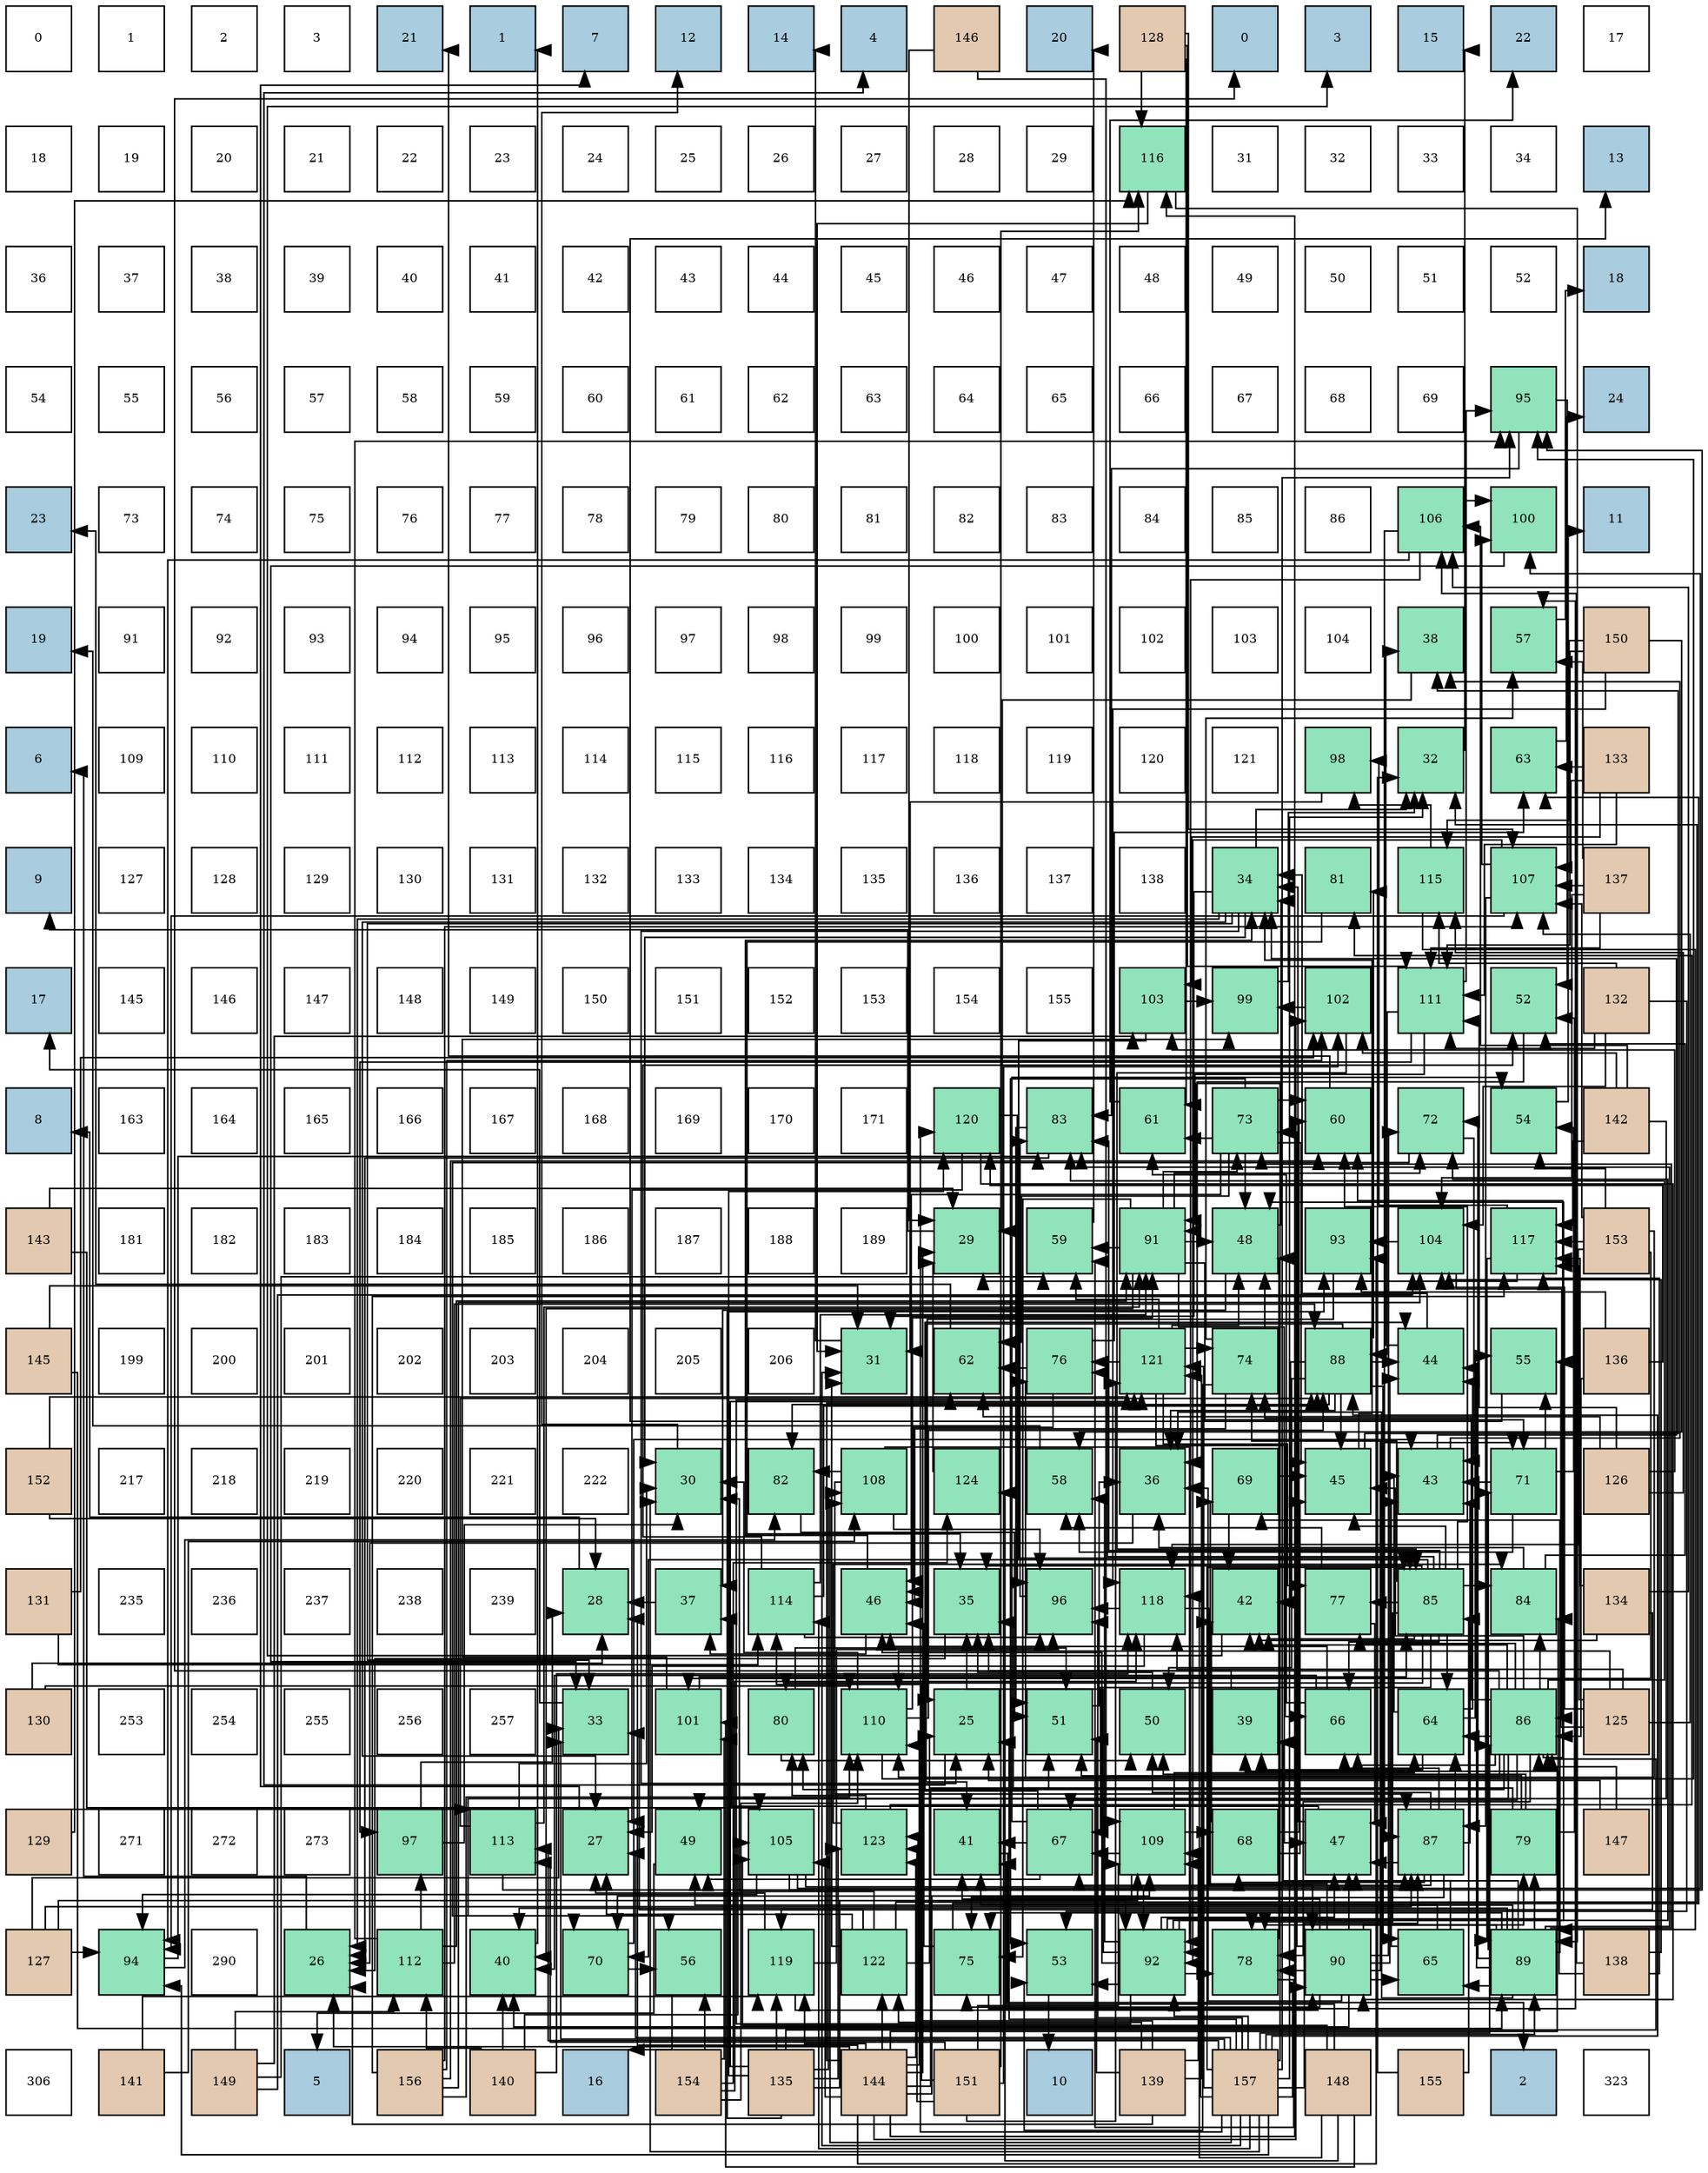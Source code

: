digraph layout{
 rankdir=TB;
 splines=ortho;
 node [style=filled shape=square fixedsize=true width=0.6];
0[label="0", fontsize=8, fillcolor="#ffffff"];
1[label="1", fontsize=8, fillcolor="#ffffff"];
2[label="2", fontsize=8, fillcolor="#ffffff"];
3[label="3", fontsize=8, fillcolor="#ffffff"];
4[label="21", fontsize=8, fillcolor="#a9ccde"];
5[label="1", fontsize=8, fillcolor="#a9ccde"];
6[label="7", fontsize=8, fillcolor="#a9ccde"];
7[label="12", fontsize=8, fillcolor="#a9ccde"];
8[label="14", fontsize=8, fillcolor="#a9ccde"];
9[label="4", fontsize=8, fillcolor="#a9ccde"];
10[label="146", fontsize=8, fillcolor="#e3c9af"];
11[label="20", fontsize=8, fillcolor="#a9ccde"];
12[label="128", fontsize=8, fillcolor="#e3c9af"];
13[label="0", fontsize=8, fillcolor="#a9ccde"];
14[label="3", fontsize=8, fillcolor="#a9ccde"];
15[label="15", fontsize=8, fillcolor="#a9ccde"];
16[label="22", fontsize=8, fillcolor="#a9ccde"];
17[label="17", fontsize=8, fillcolor="#ffffff"];
18[label="18", fontsize=8, fillcolor="#ffffff"];
19[label="19", fontsize=8, fillcolor="#ffffff"];
20[label="20", fontsize=8, fillcolor="#ffffff"];
21[label="21", fontsize=8, fillcolor="#ffffff"];
22[label="22", fontsize=8, fillcolor="#ffffff"];
23[label="23", fontsize=8, fillcolor="#ffffff"];
24[label="24", fontsize=8, fillcolor="#ffffff"];
25[label="25", fontsize=8, fillcolor="#ffffff"];
26[label="26", fontsize=8, fillcolor="#ffffff"];
27[label="27", fontsize=8, fillcolor="#ffffff"];
28[label="28", fontsize=8, fillcolor="#ffffff"];
29[label="29", fontsize=8, fillcolor="#ffffff"];
30[label="116", fontsize=8, fillcolor="#91e3bb"];
31[label="31", fontsize=8, fillcolor="#ffffff"];
32[label="32", fontsize=8, fillcolor="#ffffff"];
33[label="33", fontsize=8, fillcolor="#ffffff"];
34[label="34", fontsize=8, fillcolor="#ffffff"];
35[label="13", fontsize=8, fillcolor="#a9ccde"];
36[label="36", fontsize=8, fillcolor="#ffffff"];
37[label="37", fontsize=8, fillcolor="#ffffff"];
38[label="38", fontsize=8, fillcolor="#ffffff"];
39[label="39", fontsize=8, fillcolor="#ffffff"];
40[label="40", fontsize=8, fillcolor="#ffffff"];
41[label="41", fontsize=8, fillcolor="#ffffff"];
42[label="42", fontsize=8, fillcolor="#ffffff"];
43[label="43", fontsize=8, fillcolor="#ffffff"];
44[label="44", fontsize=8, fillcolor="#ffffff"];
45[label="45", fontsize=8, fillcolor="#ffffff"];
46[label="46", fontsize=8, fillcolor="#ffffff"];
47[label="47", fontsize=8, fillcolor="#ffffff"];
48[label="48", fontsize=8, fillcolor="#ffffff"];
49[label="49", fontsize=8, fillcolor="#ffffff"];
50[label="50", fontsize=8, fillcolor="#ffffff"];
51[label="51", fontsize=8, fillcolor="#ffffff"];
52[label="52", fontsize=8, fillcolor="#ffffff"];
53[label="18", fontsize=8, fillcolor="#a9ccde"];
54[label="54", fontsize=8, fillcolor="#ffffff"];
55[label="55", fontsize=8, fillcolor="#ffffff"];
56[label="56", fontsize=8, fillcolor="#ffffff"];
57[label="57", fontsize=8, fillcolor="#ffffff"];
58[label="58", fontsize=8, fillcolor="#ffffff"];
59[label="59", fontsize=8, fillcolor="#ffffff"];
60[label="60", fontsize=8, fillcolor="#ffffff"];
61[label="61", fontsize=8, fillcolor="#ffffff"];
62[label="62", fontsize=8, fillcolor="#ffffff"];
63[label="63", fontsize=8, fillcolor="#ffffff"];
64[label="64", fontsize=8, fillcolor="#ffffff"];
65[label="65", fontsize=8, fillcolor="#ffffff"];
66[label="66", fontsize=8, fillcolor="#ffffff"];
67[label="67", fontsize=8, fillcolor="#ffffff"];
68[label="68", fontsize=8, fillcolor="#ffffff"];
69[label="69", fontsize=8, fillcolor="#ffffff"];
70[label="95", fontsize=8, fillcolor="#91e3bb"];
71[label="24", fontsize=8, fillcolor="#a9ccde"];
72[label="23", fontsize=8, fillcolor="#a9ccde"];
73[label="73", fontsize=8, fillcolor="#ffffff"];
74[label="74", fontsize=8, fillcolor="#ffffff"];
75[label="75", fontsize=8, fillcolor="#ffffff"];
76[label="76", fontsize=8, fillcolor="#ffffff"];
77[label="77", fontsize=8, fillcolor="#ffffff"];
78[label="78", fontsize=8, fillcolor="#ffffff"];
79[label="79", fontsize=8, fillcolor="#ffffff"];
80[label="80", fontsize=8, fillcolor="#ffffff"];
81[label="81", fontsize=8, fillcolor="#ffffff"];
82[label="82", fontsize=8, fillcolor="#ffffff"];
83[label="83", fontsize=8, fillcolor="#ffffff"];
84[label="84", fontsize=8, fillcolor="#ffffff"];
85[label="85", fontsize=8, fillcolor="#ffffff"];
86[label="86", fontsize=8, fillcolor="#ffffff"];
87[label="106", fontsize=8, fillcolor="#91e3bb"];
88[label="100", fontsize=8, fillcolor="#91e3bb"];
89[label="11", fontsize=8, fillcolor="#a9ccde"];
90[label="19", fontsize=8, fillcolor="#a9ccde"];
91[label="91", fontsize=8, fillcolor="#ffffff"];
92[label="92", fontsize=8, fillcolor="#ffffff"];
93[label="93", fontsize=8, fillcolor="#ffffff"];
94[label="94", fontsize=8, fillcolor="#ffffff"];
95[label="95", fontsize=8, fillcolor="#ffffff"];
96[label="96", fontsize=8, fillcolor="#ffffff"];
97[label="97", fontsize=8, fillcolor="#ffffff"];
98[label="98", fontsize=8, fillcolor="#ffffff"];
99[label="99", fontsize=8, fillcolor="#ffffff"];
100[label="100", fontsize=8, fillcolor="#ffffff"];
101[label="101", fontsize=8, fillcolor="#ffffff"];
102[label="102", fontsize=8, fillcolor="#ffffff"];
103[label="103", fontsize=8, fillcolor="#ffffff"];
104[label="104", fontsize=8, fillcolor="#ffffff"];
105[label="38", fontsize=8, fillcolor="#91e3bb"];
106[label="57", fontsize=8, fillcolor="#91e3bb"];
107[label="150", fontsize=8, fillcolor="#e3c9af"];
108[label="6", fontsize=8, fillcolor="#a9ccde"];
109[label="109", fontsize=8, fillcolor="#ffffff"];
110[label="110", fontsize=8, fillcolor="#ffffff"];
111[label="111", fontsize=8, fillcolor="#ffffff"];
112[label="112", fontsize=8, fillcolor="#ffffff"];
113[label="113", fontsize=8, fillcolor="#ffffff"];
114[label="114", fontsize=8, fillcolor="#ffffff"];
115[label="115", fontsize=8, fillcolor="#ffffff"];
116[label="116", fontsize=8, fillcolor="#ffffff"];
117[label="117", fontsize=8, fillcolor="#ffffff"];
118[label="118", fontsize=8, fillcolor="#ffffff"];
119[label="119", fontsize=8, fillcolor="#ffffff"];
120[label="120", fontsize=8, fillcolor="#ffffff"];
121[label="121", fontsize=8, fillcolor="#ffffff"];
122[label="98", fontsize=8, fillcolor="#91e3bb"];
123[label="32", fontsize=8, fillcolor="#91e3bb"];
124[label="63", fontsize=8, fillcolor="#91e3bb"];
125[label="133", fontsize=8, fillcolor="#e3c9af"];
126[label="9", fontsize=8, fillcolor="#a9ccde"];
127[label="127", fontsize=8, fillcolor="#ffffff"];
128[label="128", fontsize=8, fillcolor="#ffffff"];
129[label="129", fontsize=8, fillcolor="#ffffff"];
130[label="130", fontsize=8, fillcolor="#ffffff"];
131[label="131", fontsize=8, fillcolor="#ffffff"];
132[label="132", fontsize=8, fillcolor="#ffffff"];
133[label="133", fontsize=8, fillcolor="#ffffff"];
134[label="134", fontsize=8, fillcolor="#ffffff"];
135[label="135", fontsize=8, fillcolor="#ffffff"];
136[label="136", fontsize=8, fillcolor="#ffffff"];
137[label="137", fontsize=8, fillcolor="#ffffff"];
138[label="138", fontsize=8, fillcolor="#ffffff"];
139[label="34", fontsize=8, fillcolor="#91e3bb"];
140[label="81", fontsize=8, fillcolor="#91e3bb"];
141[label="115", fontsize=8, fillcolor="#91e3bb"];
142[label="107", fontsize=8, fillcolor="#91e3bb"];
143[label="137", fontsize=8, fillcolor="#e3c9af"];
144[label="17", fontsize=8, fillcolor="#a9ccde"];
145[label="145", fontsize=8, fillcolor="#ffffff"];
146[label="146", fontsize=8, fillcolor="#ffffff"];
147[label="147", fontsize=8, fillcolor="#ffffff"];
148[label="148", fontsize=8, fillcolor="#ffffff"];
149[label="149", fontsize=8, fillcolor="#ffffff"];
150[label="150", fontsize=8, fillcolor="#ffffff"];
151[label="151", fontsize=8, fillcolor="#ffffff"];
152[label="152", fontsize=8, fillcolor="#ffffff"];
153[label="153", fontsize=8, fillcolor="#ffffff"];
154[label="154", fontsize=8, fillcolor="#ffffff"];
155[label="155", fontsize=8, fillcolor="#ffffff"];
156[label="103", fontsize=8, fillcolor="#91e3bb"];
157[label="99", fontsize=8, fillcolor="#91e3bb"];
158[label="102", fontsize=8, fillcolor="#91e3bb"];
159[label="111", fontsize=8, fillcolor="#91e3bb"];
160[label="52", fontsize=8, fillcolor="#91e3bb"];
161[label="132", fontsize=8, fillcolor="#e3c9af"];
162[label="8", fontsize=8, fillcolor="#a9ccde"];
163[label="163", fontsize=8, fillcolor="#ffffff"];
164[label="164", fontsize=8, fillcolor="#ffffff"];
165[label="165", fontsize=8, fillcolor="#ffffff"];
166[label="166", fontsize=8, fillcolor="#ffffff"];
167[label="167", fontsize=8, fillcolor="#ffffff"];
168[label="168", fontsize=8, fillcolor="#ffffff"];
169[label="169", fontsize=8, fillcolor="#ffffff"];
170[label="170", fontsize=8, fillcolor="#ffffff"];
171[label="171", fontsize=8, fillcolor="#ffffff"];
172[label="120", fontsize=8, fillcolor="#91e3bb"];
173[label="83", fontsize=8, fillcolor="#91e3bb"];
174[label="61", fontsize=8, fillcolor="#91e3bb"];
175[label="73", fontsize=8, fillcolor="#91e3bb"];
176[label="60", fontsize=8, fillcolor="#91e3bb"];
177[label="72", fontsize=8, fillcolor="#91e3bb"];
178[label="54", fontsize=8, fillcolor="#91e3bb"];
179[label="142", fontsize=8, fillcolor="#e3c9af"];
180[label="143", fontsize=8, fillcolor="#e3c9af"];
181[label="181", fontsize=8, fillcolor="#ffffff"];
182[label="182", fontsize=8, fillcolor="#ffffff"];
183[label="183", fontsize=8, fillcolor="#ffffff"];
184[label="184", fontsize=8, fillcolor="#ffffff"];
185[label="185", fontsize=8, fillcolor="#ffffff"];
186[label="186", fontsize=8, fillcolor="#ffffff"];
187[label="187", fontsize=8, fillcolor="#ffffff"];
188[label="188", fontsize=8, fillcolor="#ffffff"];
189[label="189", fontsize=8, fillcolor="#ffffff"];
190[label="29", fontsize=8, fillcolor="#91e3bb"];
191[label="59", fontsize=8, fillcolor="#91e3bb"];
192[label="91", fontsize=8, fillcolor="#91e3bb"];
193[label="48", fontsize=8, fillcolor="#91e3bb"];
194[label="93", fontsize=8, fillcolor="#91e3bb"];
195[label="104", fontsize=8, fillcolor="#91e3bb"];
196[label="117", fontsize=8, fillcolor="#91e3bb"];
197[label="153", fontsize=8, fillcolor="#e3c9af"];
198[label="145", fontsize=8, fillcolor="#e3c9af"];
199[label="199", fontsize=8, fillcolor="#ffffff"];
200[label="200", fontsize=8, fillcolor="#ffffff"];
201[label="201", fontsize=8, fillcolor="#ffffff"];
202[label="202", fontsize=8, fillcolor="#ffffff"];
203[label="203", fontsize=8, fillcolor="#ffffff"];
204[label="204", fontsize=8, fillcolor="#ffffff"];
205[label="205", fontsize=8, fillcolor="#ffffff"];
206[label="206", fontsize=8, fillcolor="#ffffff"];
207[label="31", fontsize=8, fillcolor="#91e3bb"];
208[label="62", fontsize=8, fillcolor="#91e3bb"];
209[label="76", fontsize=8, fillcolor="#91e3bb"];
210[label="121", fontsize=8, fillcolor="#91e3bb"];
211[label="74", fontsize=8, fillcolor="#91e3bb"];
212[label="88", fontsize=8, fillcolor="#91e3bb"];
213[label="44", fontsize=8, fillcolor="#91e3bb"];
214[label="55", fontsize=8, fillcolor="#91e3bb"];
215[label="136", fontsize=8, fillcolor="#e3c9af"];
216[label="152", fontsize=8, fillcolor="#e3c9af"];
217[label="217", fontsize=8, fillcolor="#ffffff"];
218[label="218", fontsize=8, fillcolor="#ffffff"];
219[label="219", fontsize=8, fillcolor="#ffffff"];
220[label="220", fontsize=8, fillcolor="#ffffff"];
221[label="221", fontsize=8, fillcolor="#ffffff"];
222[label="222", fontsize=8, fillcolor="#ffffff"];
223[label="30", fontsize=8, fillcolor="#91e3bb"];
224[label="82", fontsize=8, fillcolor="#91e3bb"];
225[label="108", fontsize=8, fillcolor="#91e3bb"];
226[label="124", fontsize=8, fillcolor="#91e3bb"];
227[label="58", fontsize=8, fillcolor="#91e3bb"];
228[label="36", fontsize=8, fillcolor="#91e3bb"];
229[label="69", fontsize=8, fillcolor="#91e3bb"];
230[label="45", fontsize=8, fillcolor="#91e3bb"];
231[label="43", fontsize=8, fillcolor="#91e3bb"];
232[label="71", fontsize=8, fillcolor="#91e3bb"];
233[label="126", fontsize=8, fillcolor="#e3c9af"];
234[label="131", fontsize=8, fillcolor="#e3c9af"];
235[label="235", fontsize=8, fillcolor="#ffffff"];
236[label="236", fontsize=8, fillcolor="#ffffff"];
237[label="237", fontsize=8, fillcolor="#ffffff"];
238[label="238", fontsize=8, fillcolor="#ffffff"];
239[label="239", fontsize=8, fillcolor="#ffffff"];
240[label="28", fontsize=8, fillcolor="#91e3bb"];
241[label="37", fontsize=8, fillcolor="#91e3bb"];
242[label="114", fontsize=8, fillcolor="#91e3bb"];
243[label="46", fontsize=8, fillcolor="#91e3bb"];
244[label="35", fontsize=8, fillcolor="#91e3bb"];
245[label="96", fontsize=8, fillcolor="#91e3bb"];
246[label="118", fontsize=8, fillcolor="#91e3bb"];
247[label="42", fontsize=8, fillcolor="#91e3bb"];
248[label="77", fontsize=8, fillcolor="#91e3bb"];
249[label="85", fontsize=8, fillcolor="#91e3bb"];
250[label="84", fontsize=8, fillcolor="#91e3bb"];
251[label="134", fontsize=8, fillcolor="#e3c9af"];
252[label="130", fontsize=8, fillcolor="#e3c9af"];
253[label="253", fontsize=8, fillcolor="#ffffff"];
254[label="254", fontsize=8, fillcolor="#ffffff"];
255[label="255", fontsize=8, fillcolor="#ffffff"];
256[label="256", fontsize=8, fillcolor="#ffffff"];
257[label="257", fontsize=8, fillcolor="#ffffff"];
258[label="33", fontsize=8, fillcolor="#91e3bb"];
259[label="101", fontsize=8, fillcolor="#91e3bb"];
260[label="80", fontsize=8, fillcolor="#91e3bb"];
261[label="110", fontsize=8, fillcolor="#91e3bb"];
262[label="25", fontsize=8, fillcolor="#91e3bb"];
263[label="51", fontsize=8, fillcolor="#91e3bb"];
264[label="50", fontsize=8, fillcolor="#91e3bb"];
265[label="39", fontsize=8, fillcolor="#91e3bb"];
266[label="66", fontsize=8, fillcolor="#91e3bb"];
267[label="64", fontsize=8, fillcolor="#91e3bb"];
268[label="86", fontsize=8, fillcolor="#91e3bb"];
269[label="125", fontsize=8, fillcolor="#e3c9af"];
270[label="129", fontsize=8, fillcolor="#e3c9af"];
271[label="271", fontsize=8, fillcolor="#ffffff"];
272[label="272", fontsize=8, fillcolor="#ffffff"];
273[label="273", fontsize=8, fillcolor="#ffffff"];
274[label="97", fontsize=8, fillcolor="#91e3bb"];
275[label="113", fontsize=8, fillcolor="#91e3bb"];
276[label="27", fontsize=8, fillcolor="#91e3bb"];
277[label="49", fontsize=8, fillcolor="#91e3bb"];
278[label="105", fontsize=8, fillcolor="#91e3bb"];
279[label="123", fontsize=8, fillcolor="#91e3bb"];
280[label="41", fontsize=8, fillcolor="#91e3bb"];
281[label="67", fontsize=8, fillcolor="#91e3bb"];
282[label="109", fontsize=8, fillcolor="#91e3bb"];
283[label="68", fontsize=8, fillcolor="#91e3bb"];
284[label="47", fontsize=8, fillcolor="#91e3bb"];
285[label="87", fontsize=8, fillcolor="#91e3bb"];
286[label="79", fontsize=8, fillcolor="#91e3bb"];
287[label="147", fontsize=8, fillcolor="#e3c9af"];
288[label="127", fontsize=8, fillcolor="#e3c9af"];
289[label="94", fontsize=8, fillcolor="#91e3bb"];
290[label="290", fontsize=8, fillcolor="#ffffff"];
291[label="26", fontsize=8, fillcolor="#91e3bb"];
292[label="112", fontsize=8, fillcolor="#91e3bb"];
293[label="40", fontsize=8, fillcolor="#91e3bb"];
294[label="70", fontsize=8, fillcolor="#91e3bb"];
295[label="56", fontsize=8, fillcolor="#91e3bb"];
296[label="119", fontsize=8, fillcolor="#91e3bb"];
297[label="122", fontsize=8, fillcolor="#91e3bb"];
298[label="75", fontsize=8, fillcolor="#91e3bb"];
299[label="53", fontsize=8, fillcolor="#91e3bb"];
300[label="92", fontsize=8, fillcolor="#91e3bb"];
301[label="78", fontsize=8, fillcolor="#91e3bb"];
302[label="90", fontsize=8, fillcolor="#91e3bb"];
303[label="65", fontsize=8, fillcolor="#91e3bb"];
304[label="89", fontsize=8, fillcolor="#91e3bb"];
305[label="138", fontsize=8, fillcolor="#e3c9af"];
306[label="306", fontsize=8, fillcolor="#ffffff"];
307[label="141", fontsize=8, fillcolor="#e3c9af"];
308[label="149", fontsize=8, fillcolor="#e3c9af"];
309[label="5", fontsize=8, fillcolor="#a9ccde"];
310[label="156", fontsize=8, fillcolor="#e3c9af"];
311[label="140", fontsize=8, fillcolor="#e3c9af"];
312[label="16", fontsize=8, fillcolor="#a9ccde"];
313[label="154", fontsize=8, fillcolor="#e3c9af"];
314[label="135", fontsize=8, fillcolor="#e3c9af"];
315[label="144", fontsize=8, fillcolor="#e3c9af"];
316[label="151", fontsize=8, fillcolor="#e3c9af"];
317[label="10", fontsize=8, fillcolor="#a9ccde"];
318[label="139", fontsize=8, fillcolor="#e3c9af"];
319[label="157", fontsize=8, fillcolor="#e3c9af"];
320[label="148", fontsize=8, fillcolor="#e3c9af"];
321[label="155", fontsize=8, fillcolor="#e3c9af"];
322[label="2", fontsize=8, fillcolor="#a9ccde"];
323[label="323", fontsize=8, fillcolor="#ffffff"];
edge [constraint=false, style=vis];262 -> 9;
291 -> 108;
276 -> 6;
240 -> 162;
190 -> 126;
223 -> 7;
207 -> 8;
123 -> 15;
258 -> 144;
139 -> 262;
139 -> 291;
139 -> 276;
139 -> 223;
139 -> 207;
139 -> 123;
139 -> 258;
244 -> 291;
228 -> 291;
241 -> 240;
105 -> 190;
265 -> 13;
293 -> 5;
280 -> 322;
247 -> 14;
231 -> 139;
231 -> 105;
213 -> 139;
213 -> 105;
230 -> 139;
230 -> 105;
243 -> 139;
243 -> 241;
284 -> 139;
284 -> 241;
193 -> 139;
193 -> 241;
277 -> 309;
264 -> 244;
263 -> 228;
160 -> 228;
299 -> 317;
178 -> 89;
214 -> 35;
295 -> 312;
106 -> 53;
227 -> 90;
191 -> 11;
176 -> 4;
174 -> 16;
208 -> 72;
124 -> 71;
267 -> 265;
267 -> 231;
267 -> 213;
267 -> 214;
303 -> 265;
303 -> 231;
303 -> 277;
266 -> 293;
266 -> 243;
266 -> 174;
281 -> 280;
281 -> 213;
281 -> 277;
281 -> 178;
283 -> 247;
283 -> 230;
283 -> 176;
229 -> 247;
229 -> 230;
294 -> 231;
294 -> 295;
232 -> 231;
232 -> 178;
232 -> 214;
232 -> 227;
177 -> 231;
177 -> 295;
175 -> 230;
175 -> 243;
175 -> 193;
175 -> 299;
175 -> 176;
175 -> 174;
175 -> 208;
211 -> 243;
211 -> 193;
211 -> 299;
211 -> 106;
298 -> 243;
298 -> 106;
298 -> 124;
209 -> 243;
209 -> 208;
209 -> 124;
248 -> 284;
248 -> 227;
301 -> 193;
301 -> 191;
286 -> 244;
286 -> 264;
286 -> 263;
286 -> 160;
260 -> 264;
260 -> 263;
140 -> 244;
224 -> 263;
173 -> 291;
173 -> 263;
250 -> 228;
250 -> 160;
249 -> 244;
249 -> 247;
249 -> 230;
249 -> 176;
249 -> 267;
249 -> 266;
249 -> 281;
249 -> 294;
249 -> 211;
249 -> 209;
249 -> 248;
249 -> 301;
249 -> 260;
249 -> 173;
249 -> 250;
268 -> 244;
268 -> 247;
268 -> 230;
268 -> 176;
268 -> 267;
268 -> 266;
268 -> 281;
268 -> 294;
268 -> 211;
268 -> 209;
268 -> 248;
268 -> 301;
268 -> 260;
268 -> 173;
268 -> 250;
285 -> 231;
285 -> 284;
285 -> 264;
285 -> 267;
285 -> 266;
285 -> 281;
285 -> 283;
285 -> 298;
212 -> 228;
212 -> 280;
212 -> 247;
212 -> 213;
212 -> 230;
212 -> 264;
212 -> 303;
212 -> 140;
212 -> 224;
304 -> 228;
304 -> 293;
304 -> 280;
304 -> 213;
304 -> 284;
304 -> 303;
304 -> 229;
304 -> 232;
304 -> 177;
304 -> 175;
304 -> 298;
304 -> 301;
304 -> 286;
304 -> 173;
302 -> 228;
302 -> 293;
302 -> 280;
302 -> 213;
302 -> 284;
302 -> 303;
302 -> 229;
302 -> 232;
302 -> 177;
302 -> 175;
302 -> 298;
302 -> 301;
302 -> 286;
192 -> 293;
192 -> 284;
192 -> 193;
192 -> 191;
192 -> 232;
192 -> 177;
192 -> 175;
192 -> 298;
300 -> 244;
300 -> 243;
300 -> 284;
300 -> 193;
300 -> 299;
300 -> 227;
300 -> 208;
300 -> 177;
300 -> 301;
300 -> 250;
194 -> 262;
289 -> 224;
289 -> 173;
70 -> 160;
70 -> 173;
245 -> 173;
274 -> 240;
274 -> 223;
122 -> 207;
157 -> 123;
88 -> 258;
259 -> 249;
259 -> 157;
158 -> 249;
158 -> 157;
156 -> 249;
156 -> 157;
195 -> 268;
195 -> 194;
278 -> 285;
278 -> 300;
278 -> 289;
278 -> 88;
87 -> 285;
87 -> 300;
87 -> 289;
87 -> 88;
142 -> 285;
142 -> 300;
142 -> 289;
142 -> 88;
225 -> 224;
225 -> 285;
225 -> 300;
225 -> 245;
282 -> 267;
282 -> 281;
282 -> 283;
282 -> 294;
261 -> 223;
261 -> 212;
261 -> 192;
261 -> 70;
159 -> 212;
159 -> 192;
159 -> 70;
159 -> 274;
292 -> 212;
292 -> 192;
292 -> 70;
292 -> 274;
275 -> 223;
275 -> 212;
275 -> 192;
275 -> 70;
242 -> 160;
242 -> 212;
242 -> 192;
242 -> 245;
141 -> 304;
141 -> 122;
30 -> 207;
30 -> 304;
196 -> 190;
196 -> 304;
196 -> 122;
246 -> 276;
246 -> 302;
246 -> 245;
296 -> 276;
296 -> 302;
296 -> 245;
172 -> 276;
172 -> 302;
172 -> 245;
210 -> 193;
210 -> 191;
210 -> 266;
210 -> 211;
210 -> 209;
210 -> 248;
297 -> 262;
297 -> 276;
297 -> 223;
297 -> 207;
297 -> 123;
297 -> 258;
279 -> 260;
279 -> 140;
279 -> 250;
226 -> 190;
269 -> 214;
269 -> 195;
269 -> 142;
269 -> 261;
269 -> 196;
269 -> 246;
233 -> 208;
233 -> 156;
233 -> 159;
233 -> 141;
288 -> 258;
288 -> 285;
288 -> 300;
288 -> 289;
12 -> 174;
12 -> 142;
12 -> 159;
12 -> 30;
270 -> 275;
270 -> 30;
252 -> 240;
252 -> 261;
234 -> 158;
234 -> 242;
161 -> 299;
161 -> 195;
161 -> 159;
161 -> 141;
125 -> 124;
125 -> 156;
125 -> 142;
125 -> 159;
251 -> 247;
251 -> 87;
251 -> 196;
251 -> 296;
314 -> 268;
314 -> 194;
314 -> 225;
314 -> 282;
314 -> 296;
314 -> 172;
314 -> 210;
314 -> 279;
215 -> 268;
215 -> 194;
215 -> 172;
143 -> 106;
143 -> 195;
143 -> 142;
143 -> 159;
305 -> 265;
305 -> 195;
305 -> 87;
305 -> 196;
318 -> 291;
318 -> 263;
318 -> 282;
318 -> 210;
318 -> 297;
318 -> 279;
311 -> 293;
311 -> 278;
311 -> 292;
311 -> 246;
307 -> 225;
307 -> 296;
179 -> 277;
179 -> 158;
179 -> 87;
179 -> 196;
180 -> 190;
180 -> 278;
315 -> 291;
315 -> 240;
315 -> 190;
315 -> 263;
315 -> 268;
315 -> 194;
315 -> 158;
315 -> 278;
315 -> 282;
315 -> 261;
315 -> 30;
315 -> 296;
315 -> 210;
315 -> 297;
315 -> 279;
198 -> 207;
198 -> 304;
10 -> 190;
10 -> 282;
287 -> 262;
287 -> 268;
320 -> 280;
320 -> 259;
320 -> 278;
320 -> 246;
320 -> 226;
308 -> 191;
308 -> 156;
308 -> 195;
308 -> 292;
107 -> 227;
107 -> 159;
107 -> 141;
107 -> 246;
316 -> 158;
316 -> 282;
316 -> 275;
316 -> 242;
316 -> 30;
316 -> 210;
316 -> 279;
216 -> 240;
216 -> 210;
197 -> 178;
197 -> 259;
197 -> 142;
197 -> 261;
197 -> 196;
197 -> 246;
313 -> 295;
313 -> 259;
313 -> 261;
313 -> 246;
313 -> 226;
321 -> 123;
321 -> 249;
310 -> 176;
310 -> 158;
310 -> 195;
310 -> 142;
310 -> 261;
310 -> 196;
319 -> 262;
319 -> 276;
319 -> 223;
319 -> 207;
319 -> 123;
319 -> 258;
319 -> 249;
319 -> 268;
319 -> 285;
319 -> 212;
319 -> 304;
319 -> 302;
319 -> 192;
319 -> 300;
319 -> 289;
319 -> 70;
319 -> 245;
319 -> 225;
319 -> 282;
319 -> 275;
319 -> 242;
319 -> 172;
319 -> 210;
edge [constraint=true, style=invis];
0 -> 18 -> 36 -> 54 -> 72 -> 90 -> 108 -> 126 -> 144 -> 162 -> 180 -> 198 -> 216 -> 234 -> 252 -> 270 -> 288 -> 306;
1 -> 19 -> 37 -> 55 -> 73 -> 91 -> 109 -> 127 -> 145 -> 163 -> 181 -> 199 -> 217 -> 235 -> 253 -> 271 -> 289 -> 307;
2 -> 20 -> 38 -> 56 -> 74 -> 92 -> 110 -> 128 -> 146 -> 164 -> 182 -> 200 -> 218 -> 236 -> 254 -> 272 -> 290 -> 308;
3 -> 21 -> 39 -> 57 -> 75 -> 93 -> 111 -> 129 -> 147 -> 165 -> 183 -> 201 -> 219 -> 237 -> 255 -> 273 -> 291 -> 309;
4 -> 22 -> 40 -> 58 -> 76 -> 94 -> 112 -> 130 -> 148 -> 166 -> 184 -> 202 -> 220 -> 238 -> 256 -> 274 -> 292 -> 310;
5 -> 23 -> 41 -> 59 -> 77 -> 95 -> 113 -> 131 -> 149 -> 167 -> 185 -> 203 -> 221 -> 239 -> 257 -> 275 -> 293 -> 311;
6 -> 24 -> 42 -> 60 -> 78 -> 96 -> 114 -> 132 -> 150 -> 168 -> 186 -> 204 -> 222 -> 240 -> 258 -> 276 -> 294 -> 312;
7 -> 25 -> 43 -> 61 -> 79 -> 97 -> 115 -> 133 -> 151 -> 169 -> 187 -> 205 -> 223 -> 241 -> 259 -> 277 -> 295 -> 313;
8 -> 26 -> 44 -> 62 -> 80 -> 98 -> 116 -> 134 -> 152 -> 170 -> 188 -> 206 -> 224 -> 242 -> 260 -> 278 -> 296 -> 314;
9 -> 27 -> 45 -> 63 -> 81 -> 99 -> 117 -> 135 -> 153 -> 171 -> 189 -> 207 -> 225 -> 243 -> 261 -> 279 -> 297 -> 315;
10 -> 28 -> 46 -> 64 -> 82 -> 100 -> 118 -> 136 -> 154 -> 172 -> 190 -> 208 -> 226 -> 244 -> 262 -> 280 -> 298 -> 316;
11 -> 29 -> 47 -> 65 -> 83 -> 101 -> 119 -> 137 -> 155 -> 173 -> 191 -> 209 -> 227 -> 245 -> 263 -> 281 -> 299 -> 317;
12 -> 30 -> 48 -> 66 -> 84 -> 102 -> 120 -> 138 -> 156 -> 174 -> 192 -> 210 -> 228 -> 246 -> 264 -> 282 -> 300 -> 318;
13 -> 31 -> 49 -> 67 -> 85 -> 103 -> 121 -> 139 -> 157 -> 175 -> 193 -> 211 -> 229 -> 247 -> 265 -> 283 -> 301 -> 319;
14 -> 32 -> 50 -> 68 -> 86 -> 104 -> 122 -> 140 -> 158 -> 176 -> 194 -> 212 -> 230 -> 248 -> 266 -> 284 -> 302 -> 320;
15 -> 33 -> 51 -> 69 -> 87 -> 105 -> 123 -> 141 -> 159 -> 177 -> 195 -> 213 -> 231 -> 249 -> 267 -> 285 -> 303 -> 321;
16 -> 34 -> 52 -> 70 -> 88 -> 106 -> 124 -> 142 -> 160 -> 178 -> 196 -> 214 -> 232 -> 250 -> 268 -> 286 -> 304 -> 322;
17 -> 35 -> 53 -> 71 -> 89 -> 107 -> 125 -> 143 -> 161 -> 179 -> 197 -> 215 -> 233 -> 251 -> 269 -> 287 -> 305 -> 323;
rank = same {0 -> 1 -> 2 -> 3 -> 4 -> 5 -> 6 -> 7 -> 8 -> 9 -> 10 -> 11 -> 12 -> 13 -> 14 -> 15 -> 16 -> 17};
rank = same {18 -> 19 -> 20 -> 21 -> 22 -> 23 -> 24 -> 25 -> 26 -> 27 -> 28 -> 29 -> 30 -> 31 -> 32 -> 33 -> 34 -> 35};
rank = same {36 -> 37 -> 38 -> 39 -> 40 -> 41 -> 42 -> 43 -> 44 -> 45 -> 46 -> 47 -> 48 -> 49 -> 50 -> 51 -> 52 -> 53};
rank = same {54 -> 55 -> 56 -> 57 -> 58 -> 59 -> 60 -> 61 -> 62 -> 63 -> 64 -> 65 -> 66 -> 67 -> 68 -> 69 -> 70 -> 71};
rank = same {72 -> 73 -> 74 -> 75 -> 76 -> 77 -> 78 -> 79 -> 80 -> 81 -> 82 -> 83 -> 84 -> 85 -> 86 -> 87 -> 88 -> 89};
rank = same {90 -> 91 -> 92 -> 93 -> 94 -> 95 -> 96 -> 97 -> 98 -> 99 -> 100 -> 101 -> 102 -> 103 -> 104 -> 105 -> 106 -> 107};
rank = same {108 -> 109 -> 110 -> 111 -> 112 -> 113 -> 114 -> 115 -> 116 -> 117 -> 118 -> 119 -> 120 -> 121 -> 122 -> 123 -> 124 -> 125};
rank = same {126 -> 127 -> 128 -> 129 -> 130 -> 131 -> 132 -> 133 -> 134 -> 135 -> 136 -> 137 -> 138 -> 139 -> 140 -> 141 -> 142 -> 143};
rank = same {144 -> 145 -> 146 -> 147 -> 148 -> 149 -> 150 -> 151 -> 152 -> 153 -> 154 -> 155 -> 156 -> 157 -> 158 -> 159 -> 160 -> 161};
rank = same {162 -> 163 -> 164 -> 165 -> 166 -> 167 -> 168 -> 169 -> 170 -> 171 -> 172 -> 173 -> 174 -> 175 -> 176 -> 177 -> 178 -> 179};
rank = same {180 -> 181 -> 182 -> 183 -> 184 -> 185 -> 186 -> 187 -> 188 -> 189 -> 190 -> 191 -> 192 -> 193 -> 194 -> 195 -> 196 -> 197};
rank = same {198 -> 199 -> 200 -> 201 -> 202 -> 203 -> 204 -> 205 -> 206 -> 207 -> 208 -> 209 -> 210 -> 211 -> 212 -> 213 -> 214 -> 215};
rank = same {216 -> 217 -> 218 -> 219 -> 220 -> 221 -> 222 -> 223 -> 224 -> 225 -> 226 -> 227 -> 228 -> 229 -> 230 -> 231 -> 232 -> 233};
rank = same {234 -> 235 -> 236 -> 237 -> 238 -> 239 -> 240 -> 241 -> 242 -> 243 -> 244 -> 245 -> 246 -> 247 -> 248 -> 249 -> 250 -> 251};
rank = same {252 -> 253 -> 254 -> 255 -> 256 -> 257 -> 258 -> 259 -> 260 -> 261 -> 262 -> 263 -> 264 -> 265 -> 266 -> 267 -> 268 -> 269};
rank = same {270 -> 271 -> 272 -> 273 -> 274 -> 275 -> 276 -> 277 -> 278 -> 279 -> 280 -> 281 -> 282 -> 283 -> 284 -> 285 -> 286 -> 287};
rank = same {288 -> 289 -> 290 -> 291 -> 292 -> 293 -> 294 -> 295 -> 296 -> 297 -> 298 -> 299 -> 300 -> 301 -> 302 -> 303 -> 304 -> 305};
rank = same {306 -> 307 -> 308 -> 309 -> 310 -> 311 -> 312 -> 313 -> 314 -> 315 -> 316 -> 317 -> 318 -> 319 -> 320 -> 321 -> 322 -> 323};
}